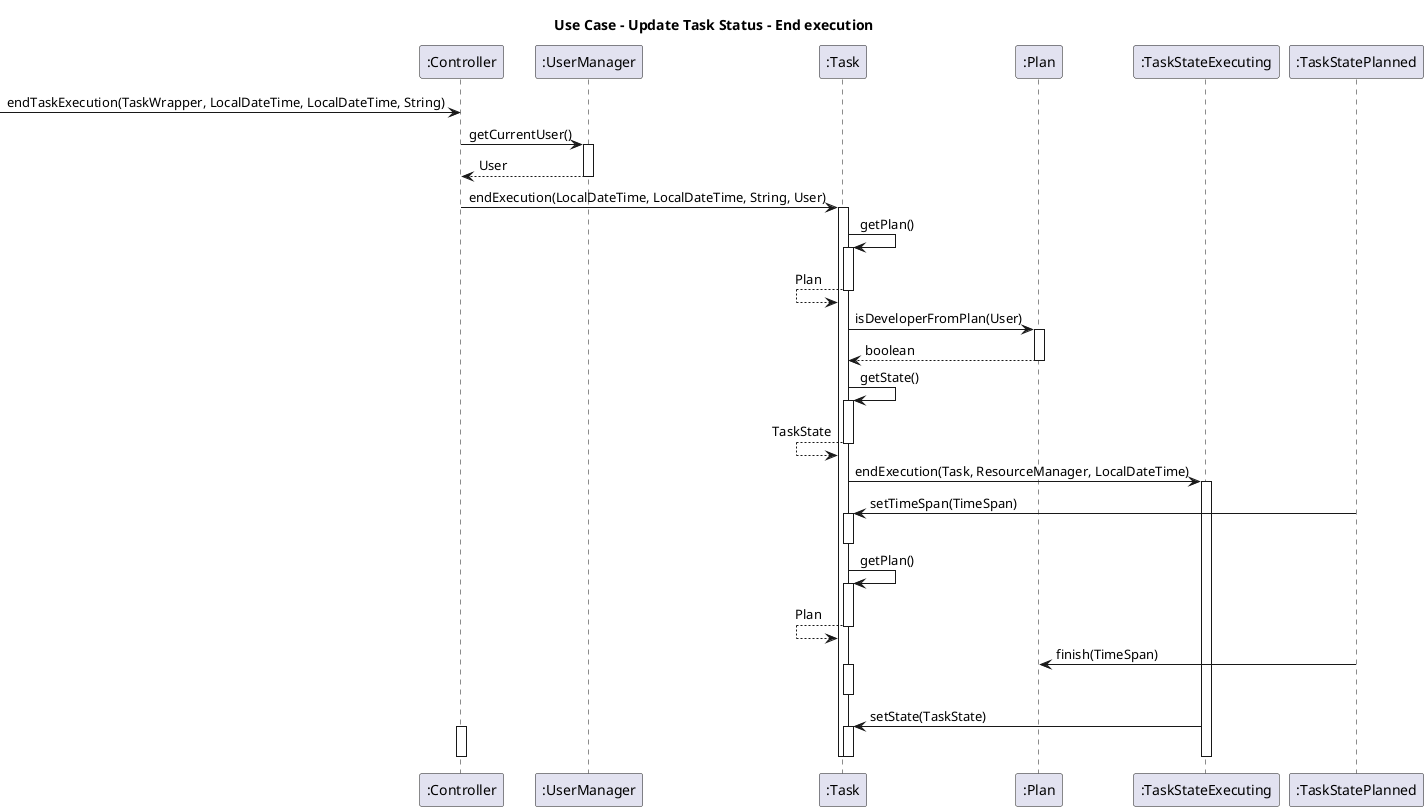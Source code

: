 @startuml

title "Use Case - Update Task Status - End execution"

-> ":Controller": endTaskExecution(TaskWrapper, LocalDateTime, LocalDateTime, String)

":Controller" -> ":UserManager": getCurrentUser()
activate ":UserManager"
":Controller" <-- ":UserManager": User
deactivate ":UserManager"

":Controller" -> ":Task": endExecution(LocalDateTime, LocalDateTime, String, User)
activate ":Task"

":Task" -> ":Task": getPlan()
activate ":Task"
":Task" <-- ":Task": Plan
deactivate ":Task"

":Task" -> ":Plan": isDeveloperFromPlan(User)
activate ":Plan"
":Task" <-- ":Plan": boolean
deactivate ":Plan"

":Task" -> ":Task": getState()
activate ":Task"
":Task" <-- ":Task": TaskState
deactivate ":Task"

":Task" -> ":TaskStateExecuting": endExecution(Task, ResourceManager, LocalDateTime)
activate ":TaskStateExecuting"

":TaskStatePlanned" -> ":Task": setTimeSpan(TimeSpan)
activate ":Task"
deactivate ":Task"

":Task" -> ":Task": getPlan()
activate ":Task"
":Task" <-- ":Task": Plan
deactivate ":Task"

":TaskStatePlanned" -> ":Plan": finish(TimeSpan)
activate ":Task"
deactivate ":Task"

":TaskStateExecuting" -> ":Task": setState(TaskState)
activate ":Task"
deactivate ":Task"

deactivate ":TaskStateExecuting"

deactivate ":Task"

activate ":Controller"

deactivate ":Controller"

@enduml
